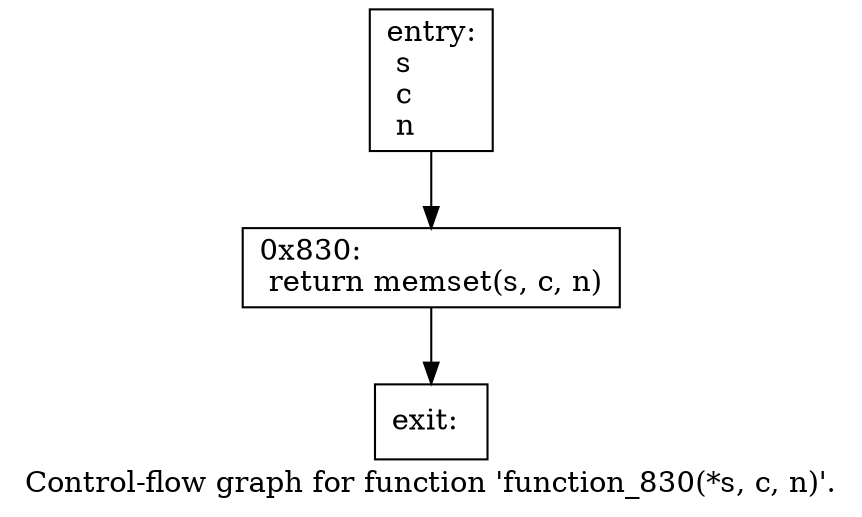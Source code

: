 digraph "Control-flow graph for function 'function_830(*s, c, n)'." {
  label="Control-flow graph for function 'function_830(*s, c, n)'.";
  node [shape=record];

  Node0774AB78 [label="{entry:\l  s\l  c\l  n\l}"];
  Node0774AB78 -> Node0774AE90;
  Node0774AE90 [label="{0x830:\l  return memset(s, c, n)\l}"];
  Node0774AE90 -> Node0774A938;
  Node0774A938 [label="{exit:\l}"];

}
